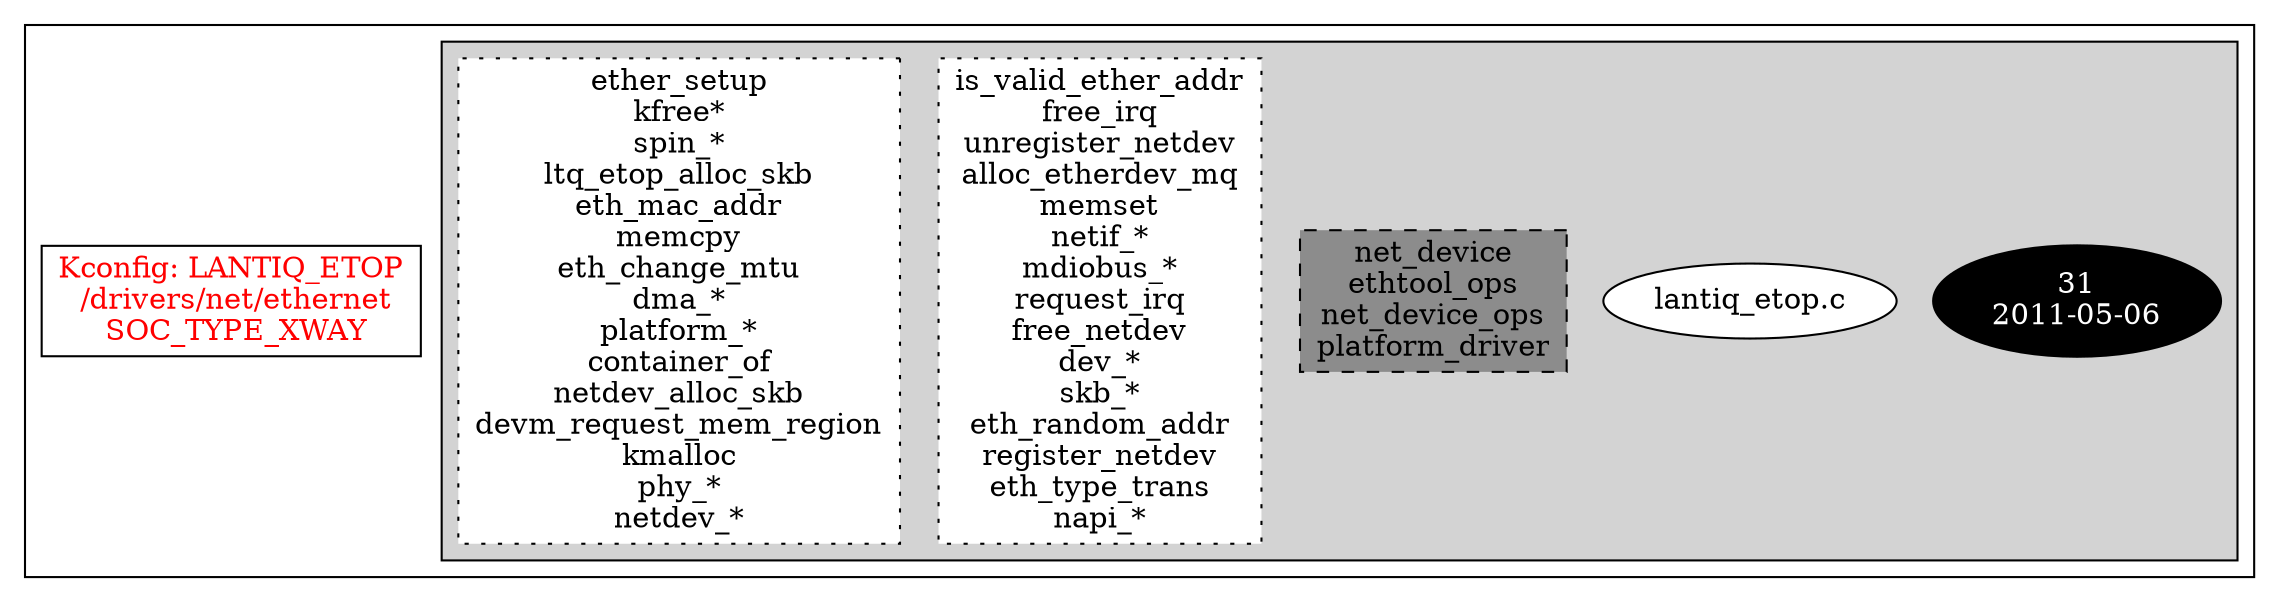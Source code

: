 digraph Driver {
	ranksep=2;
	splines=ortho;
	//Symbol: LANTIQ_ETOP
	subgraph "cluster_LANTIQ_ETOP"{
		subgraph "cluster_lantiq_etop.c" {
			style=filled
			"commit_lantiq_etop.c" [style=filled, fillcolor=black, fontcolor=white, label="31\n2011-05-06"];
			"lantiq_etop.c" [style=filled, fillcolor=white, fontcolor=black, label="lantiq_etop.c\n"];
			"structs-lantiq_etop.c" [style="filled,dashed" shape=box, fillcolor=grey55, fontcolor=black, label="net_device\nethtool_ops\nnet_device_ops\nplatform_driver\n"];
			"funccall2-lantiq_etop.c" [style="filled,dotted" shape=box, fillcolor=white, fontcolor=black, label="is_valid_ether_addr\nfree_irq\nunregister_netdev\nalloc_etherdev_mq\nmemset\nnetif_*\nmdiobus_*\nrequest_irq\nfree_netdev\ndev_*\nskb_*\neth_random_addr\nregister_netdev\neth_type_trans\nnapi_*\n"];
			"funccall1-lantiq_etop.c" [style="filled,dotted" shape=box, fillcolor=white, fontcolor=black, label="ether_setup\nkfree*\nspin_*\nltq_etop_alloc_skb\neth_mac_addr\nmemcpy\neth_change_mtu\ndma_*\nplatform_*\ncontainer_of\nnetdev_alloc_skb\ndevm_request_mem_region\nkmalloc\nphy_*\nnetdev_*\n"];
		}
		"K:LANTIQ_ETOP" [label="Kconfig: LANTIQ_ETOP\n /drivers/net/ethernet\n  SOC_TYPE_XWAY ", shape=box, fontcolor=red];
	}
}

